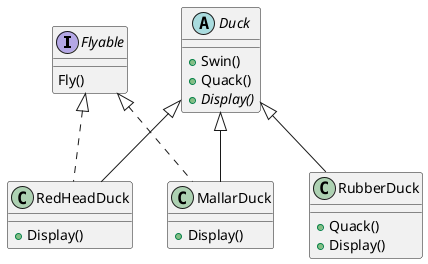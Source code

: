 @startuml Ducks With Fly Interface

interface Flyable{
    Fly()
}

abstract class Duck{
    +Swin()
    +Quack()
    {abstract} +Display()
}

class MallarDuck extends Duck implements Flyable {
    +Display()
}

class RedHeadDuck extends Duck implements Flyable{
    +Display()
}

class RubberDuck extends Duck{
    +Quack()
    +Display()
}
@enduml
